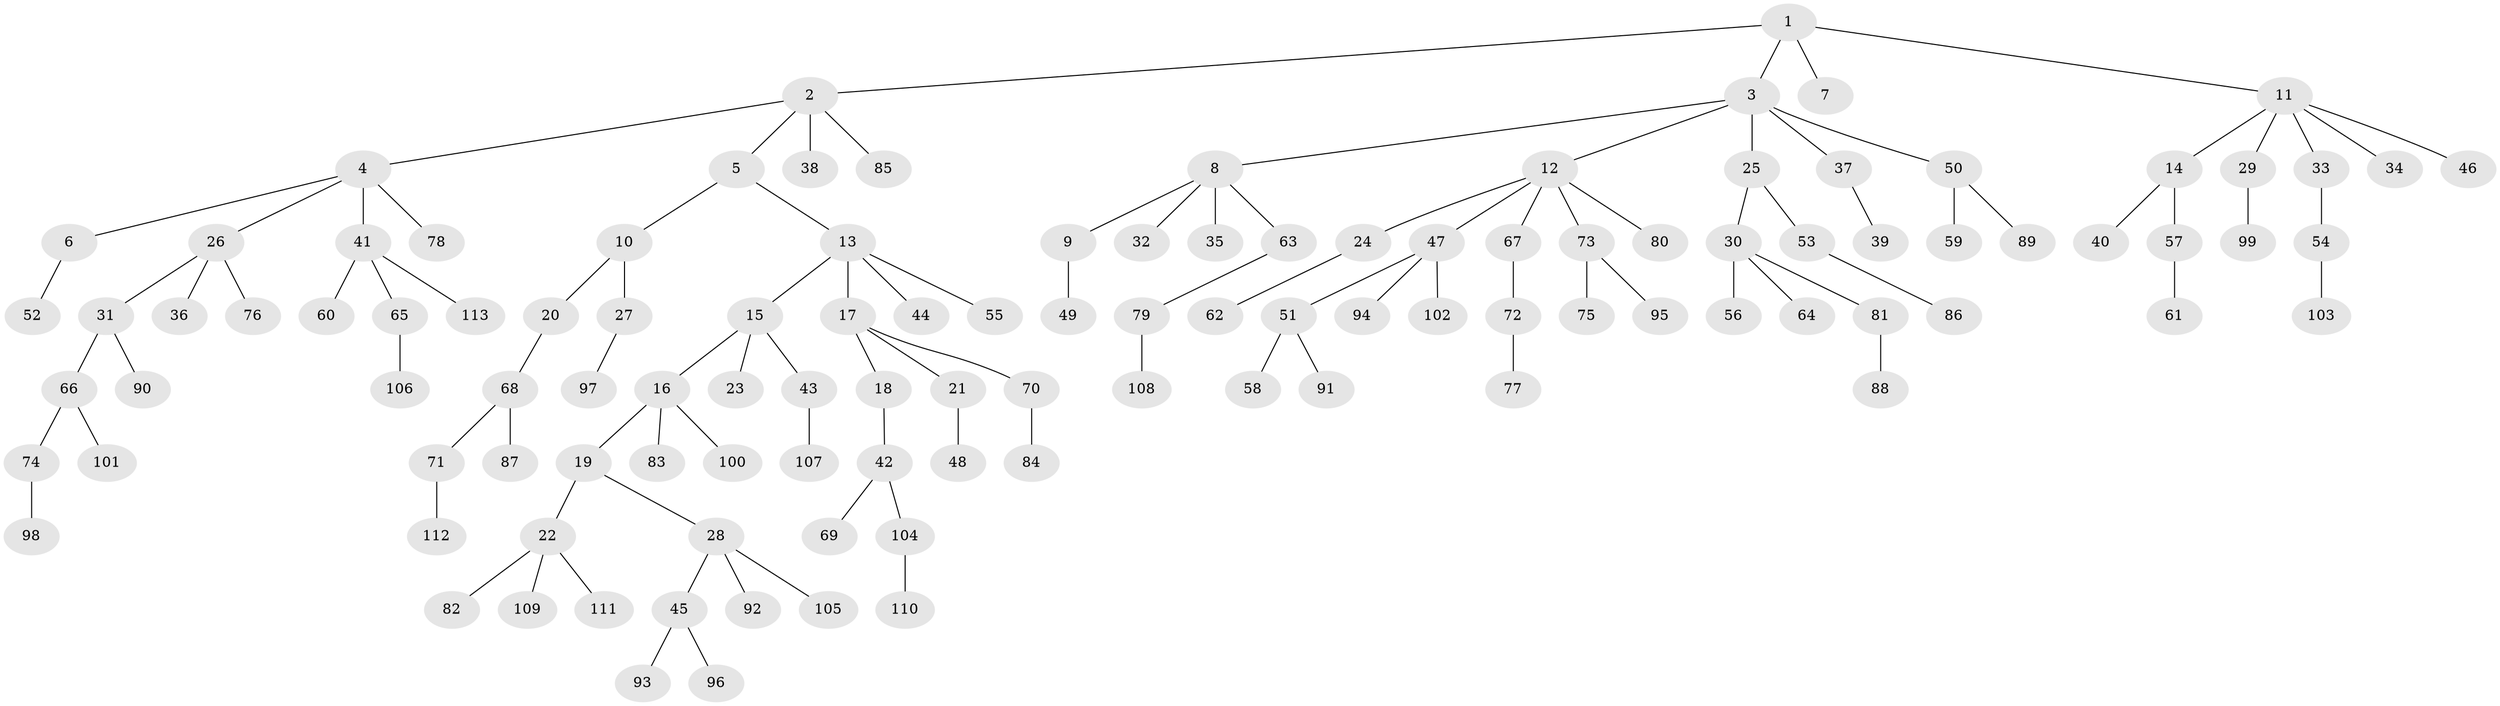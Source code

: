 // Generated by graph-tools (version 1.1) at 2025/50/03/09/25 03:50:24]
// undirected, 113 vertices, 112 edges
graph export_dot {
graph [start="1"]
  node [color=gray90,style=filled];
  1;
  2;
  3;
  4;
  5;
  6;
  7;
  8;
  9;
  10;
  11;
  12;
  13;
  14;
  15;
  16;
  17;
  18;
  19;
  20;
  21;
  22;
  23;
  24;
  25;
  26;
  27;
  28;
  29;
  30;
  31;
  32;
  33;
  34;
  35;
  36;
  37;
  38;
  39;
  40;
  41;
  42;
  43;
  44;
  45;
  46;
  47;
  48;
  49;
  50;
  51;
  52;
  53;
  54;
  55;
  56;
  57;
  58;
  59;
  60;
  61;
  62;
  63;
  64;
  65;
  66;
  67;
  68;
  69;
  70;
  71;
  72;
  73;
  74;
  75;
  76;
  77;
  78;
  79;
  80;
  81;
  82;
  83;
  84;
  85;
  86;
  87;
  88;
  89;
  90;
  91;
  92;
  93;
  94;
  95;
  96;
  97;
  98;
  99;
  100;
  101;
  102;
  103;
  104;
  105;
  106;
  107;
  108;
  109;
  110;
  111;
  112;
  113;
  1 -- 2;
  1 -- 3;
  1 -- 7;
  1 -- 11;
  2 -- 4;
  2 -- 5;
  2 -- 38;
  2 -- 85;
  3 -- 8;
  3 -- 12;
  3 -- 25;
  3 -- 37;
  3 -- 50;
  4 -- 6;
  4 -- 26;
  4 -- 41;
  4 -- 78;
  5 -- 10;
  5 -- 13;
  6 -- 52;
  8 -- 9;
  8 -- 32;
  8 -- 35;
  8 -- 63;
  9 -- 49;
  10 -- 20;
  10 -- 27;
  11 -- 14;
  11 -- 29;
  11 -- 33;
  11 -- 34;
  11 -- 46;
  12 -- 24;
  12 -- 47;
  12 -- 67;
  12 -- 73;
  12 -- 80;
  13 -- 15;
  13 -- 17;
  13 -- 44;
  13 -- 55;
  14 -- 40;
  14 -- 57;
  15 -- 16;
  15 -- 23;
  15 -- 43;
  16 -- 19;
  16 -- 83;
  16 -- 100;
  17 -- 18;
  17 -- 21;
  17 -- 70;
  18 -- 42;
  19 -- 22;
  19 -- 28;
  20 -- 68;
  21 -- 48;
  22 -- 82;
  22 -- 109;
  22 -- 111;
  24 -- 62;
  25 -- 30;
  25 -- 53;
  26 -- 31;
  26 -- 36;
  26 -- 76;
  27 -- 97;
  28 -- 45;
  28 -- 92;
  28 -- 105;
  29 -- 99;
  30 -- 56;
  30 -- 64;
  30 -- 81;
  31 -- 66;
  31 -- 90;
  33 -- 54;
  37 -- 39;
  41 -- 60;
  41 -- 65;
  41 -- 113;
  42 -- 69;
  42 -- 104;
  43 -- 107;
  45 -- 93;
  45 -- 96;
  47 -- 51;
  47 -- 94;
  47 -- 102;
  50 -- 59;
  50 -- 89;
  51 -- 58;
  51 -- 91;
  53 -- 86;
  54 -- 103;
  57 -- 61;
  63 -- 79;
  65 -- 106;
  66 -- 74;
  66 -- 101;
  67 -- 72;
  68 -- 71;
  68 -- 87;
  70 -- 84;
  71 -- 112;
  72 -- 77;
  73 -- 75;
  73 -- 95;
  74 -- 98;
  79 -- 108;
  81 -- 88;
  104 -- 110;
}
